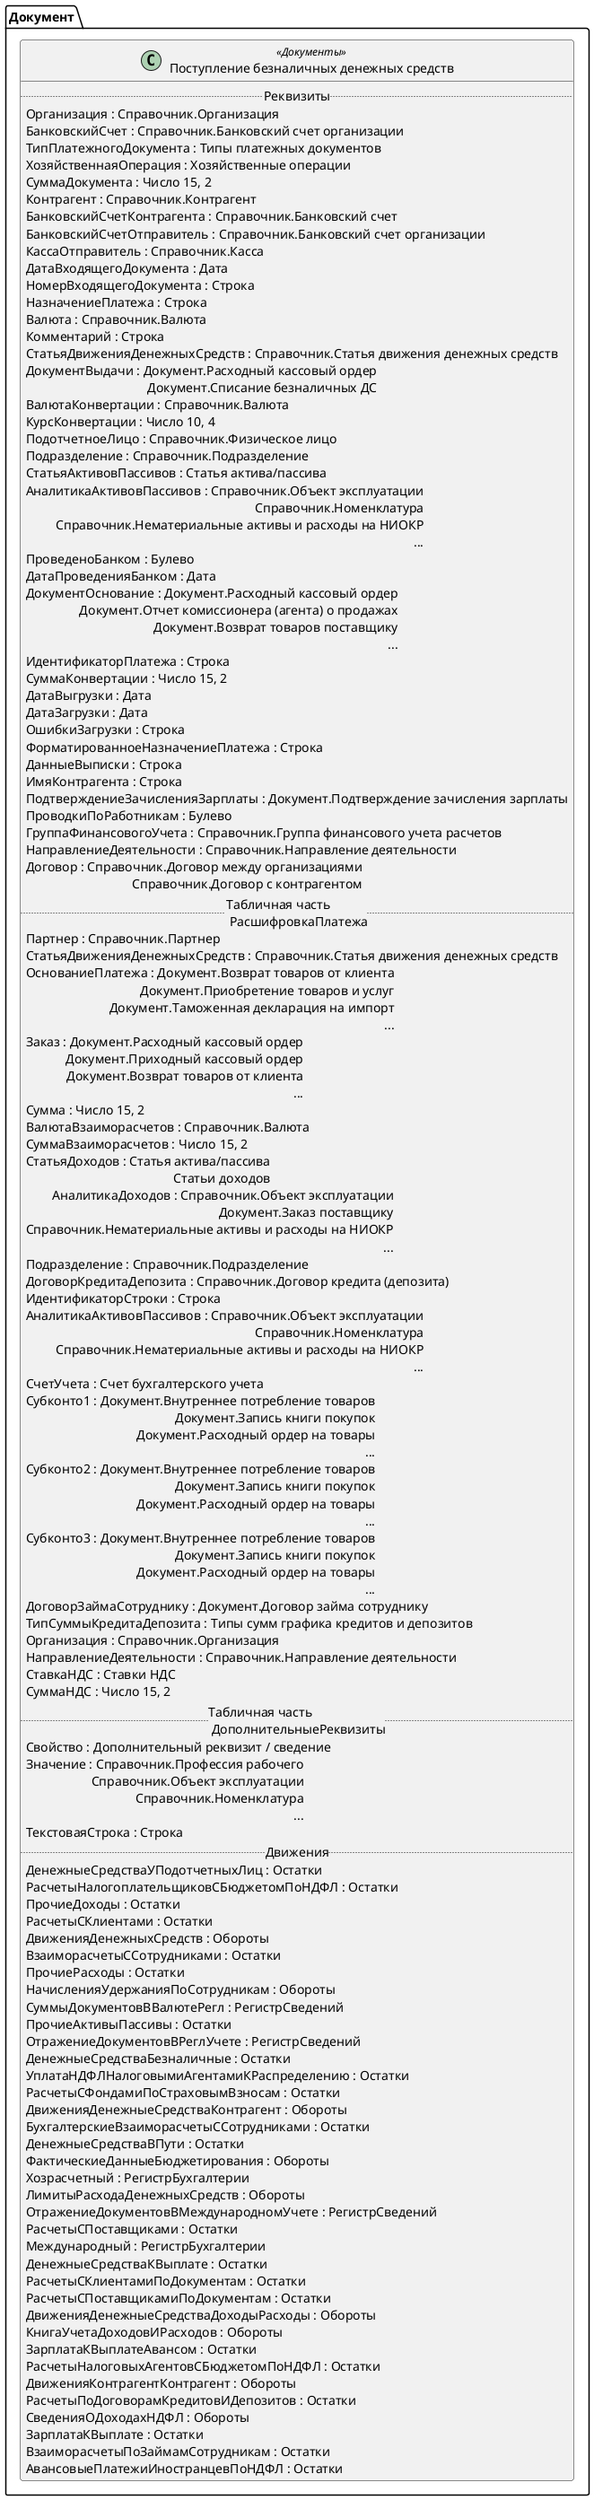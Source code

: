 ﻿@startuml ПоступлениеБезналичныхДенежныхСредств
'!include templates.wsd
'..\include templates.wsd
class Документ.ПоступлениеБезналичныхДенежныхСредств as "Поступление безналичных денежных средств" <<Документы>>
{
..Реквизиты..
Организация : Справочник.Организация
БанковскийСчет : Справочник.Банковский счет организации
ТипПлатежногоДокумента : Типы платежных документов
ХозяйственнаяОперация : Хозяйственные операции
СуммаДокумента : Число 15, 2
Контрагент : Справочник.Контрагент
БанковскийСчетКонтрагента : Справочник.Банковский счет
БанковскийСчетОтправитель : Справочник.Банковский счет организации
КассаОтправитель : Справочник.Касса
ДатаВходящегоДокумента : Дата
НомерВходящегоДокумента : Строка
НазначениеПлатежа : Строка
Валюта : Справочник.Валюта
Комментарий : Строка
СтатьяДвиженияДенежныхСредств : Справочник.Статья движения денежных средств
ДокументВыдачи : Документ.Расходный кассовый ордер\rДокумент.Списание безналичных ДС
ВалютаКонвертации : Справочник.Валюта
КурсКонвертации : Число 10, 4
ПодотчетноеЛицо : Справочник.Физическое лицо
Подразделение : Справочник.Подразделение
СтатьяАктивовПассивов : Статья актива/пассива
АналитикаАктивовПассивов : Справочник.Объект эксплуатации\rСправочник.Номенклатура\rСправочник.Нематериальные активы и расходы на НИОКР\r...
ПроведеноБанком : Булево
ДатаПроведенияБанком : Дата
ДокументОснование : Документ.Расходный кассовый ордер\rДокумент.Отчет комиссионера (агента) о продажах\rДокумент.Возврат товаров поставщику\r...
ИдентификаторПлатежа : Строка
СуммаКонвертации : Число 15, 2
ДатаВыгрузки : Дата
ДатаЗагрузки : Дата
ОшибкиЗагрузки : Строка
ФорматированноеНазначениеПлатежа : Строка
ДанныеВыписки : Строка
ИмяКонтрагента : Строка
ПодтверждениеЗачисленияЗарплаты : Документ.Подтверждение зачисления зарплаты
ПроводкиПоРаботникам : Булево
ГруппаФинансовогоУчета : Справочник.Группа финансового учета расчетов
НаправлениеДеятельности : Справочник.Направление деятельности
Договор : Справочник.Договор между организациями\rСправочник.Договор с контрагентом
..Табличная часть \n РасшифровкаПлатежа..
Партнер : Справочник.Партнер
СтатьяДвиженияДенежныхСредств : Справочник.Статья движения денежных средств
ОснованиеПлатежа : Документ.Возврат товаров от клиента\rДокумент.Приобретение товаров и услуг\rДокумент.Таможенная декларация на импорт\r...
Заказ : Документ.Расходный кассовый ордер\rДокумент.Приходный кассовый ордер\rДокумент.Возврат товаров от клиента\r...
Сумма : Число 15, 2
ВалютаВзаиморасчетов : Справочник.Валюта
СуммаВзаиморасчетов : Число 15, 2
СтатьяДоходов : Статья актива/пассива\rСтатьи доходов
АналитикаДоходов : Справочник.Объект эксплуатации\rДокумент.Заказ поставщику\rСправочник.Нематериальные активы и расходы на НИОКР\r...
Подразделение : Справочник.Подразделение
ДоговорКредитаДепозита : Справочник.Договор кредита (депозита)
ИдентификаторСтроки : Строка
АналитикаАктивовПассивов : Справочник.Объект эксплуатации\rСправочник.Номенклатура\rСправочник.Нематериальные активы и расходы на НИОКР\r...
СчетУчета : Счет бухгалтерского учета
Субконто1 : Документ.Внутреннее потребление товаров\rДокумент.Запись книги покупок\rДокумент.Расходный ордер на товары\r...
Субконто2 : Документ.Внутреннее потребление товаров\rДокумент.Запись книги покупок\rДокумент.Расходный ордер на товары\r...
Субконто3 : Документ.Внутреннее потребление товаров\rДокумент.Запись книги покупок\rДокумент.Расходный ордер на товары\r...
ДоговорЗаймаСотруднику : Документ.Договор займа сотруднику
ТипСуммыКредитаДепозита : Типы сумм графика кредитов и депозитов
Организация : Справочник.Организация
НаправлениеДеятельности : Справочник.Направление деятельности
СтавкаНДС : Ставки НДС
СуммаНДС : Число 15, 2
..Табличная часть \n ДополнительныеРеквизиты..
Свойство : Дополнительный реквизит / сведение
Значение : Справочник.Профессия рабочего\rСправочник.Объект эксплуатации\rСправочник.Номенклатура\r...
ТекстоваяСтрока : Строка
..Движения..
ДенежныеСредстваУПодотчетныхЛиц : Остатки
РасчетыНалогоплательщиковСБюджетомПоНДФЛ : Остатки
ПрочиеДоходы : Остатки
РасчетыСКлиентами : Остатки
ДвиженияДенежныхСредств : Обороты
ВзаиморасчетыССотрудниками : Остатки
ПрочиеРасходы : Остатки
НачисленияУдержанияПоСотрудникам : Обороты
СуммыДокументовВВалютеРегл : РегистрСведений
ПрочиеАктивыПассивы : Остатки
ОтражениеДокументовВРеглУчете : РегистрСведений
ДенежныеСредстваБезналичные : Остатки
УплатаНДФЛНалоговымиАгентамиКРаспределению : Остатки
РасчетыСФондамиПоСтраховымВзносам : Остатки
ДвиженияДенежныеСредстваКонтрагент : Обороты
БухгалтерскиеВзаиморасчетыССотрудниками : Остатки
ДенежныеСредстваВПути : Остатки
ФактическиеДанныеБюджетирования : Обороты
Хозрасчетный : РегистрБухгалтерии
ЛимитыРасходаДенежныхСредств : Обороты
ОтражениеДокументовВМеждународномУчете : РегистрСведений
РасчетыСПоставщиками : Остатки
Международный : РегистрБухгалтерии
ДенежныеСредстваКВыплате : Остатки
РасчетыСКлиентамиПоДокументам : Остатки
РасчетыСПоставщикамиПоДокументам : Остатки
ДвиженияДенежныеСредстваДоходыРасходы : Обороты
КнигаУчетаДоходовИРасходов : Обороты
ЗарплатаКВыплатеАвансом : Остатки
РасчетыНалоговыхАгентовСБюджетомПоНДФЛ : Остатки
ДвиженияКонтрагентКонтрагент : Обороты
РасчетыПоДоговорамКредитовИДепозитов : Остатки
СведенияОДоходахНДФЛ : Обороты
ЗарплатаКВыплате : Остатки
ВзаиморасчетыПоЗаймамСотрудникам : Остатки
АвансовыеПлатежиИностранцевПоНДФЛ : Остатки
}
@enduml
